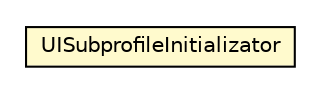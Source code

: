 #!/usr/local/bin/dot
#
# Class diagram 
# Generated by UMLGraph version R5_6-24-gf6e263 (http://www.umlgraph.org/)
#

digraph G {
	edge [fontname="Helvetica",fontsize=10,labelfontname="Helvetica",labelfontsize=10];
	node [fontname="Helvetica",fontsize=10,shape=plaintext];
	nodesep=0.25;
	ranksep=0.5;
	// org.universAAL.ui.dm.ui.preferences.buffer.UISubprofileInitializator
	c8225393 [label=<<table title="org.universAAL.ui.dm.ui.preferences.buffer.UISubprofileInitializator" border="0" cellborder="1" cellspacing="0" cellpadding="2" port="p" bgcolor="lemonChiffon" href="./UISubprofileInitializator.html">
		<tr><td><table border="0" cellspacing="0" cellpadding="1">
<tr><td align="center" balign="center"> UISubprofileInitializator </td></tr>
		</table></td></tr>
		</table>>, URL="./UISubprofileInitializator.html", fontname="Helvetica", fontcolor="black", fontsize=10.0];
}

